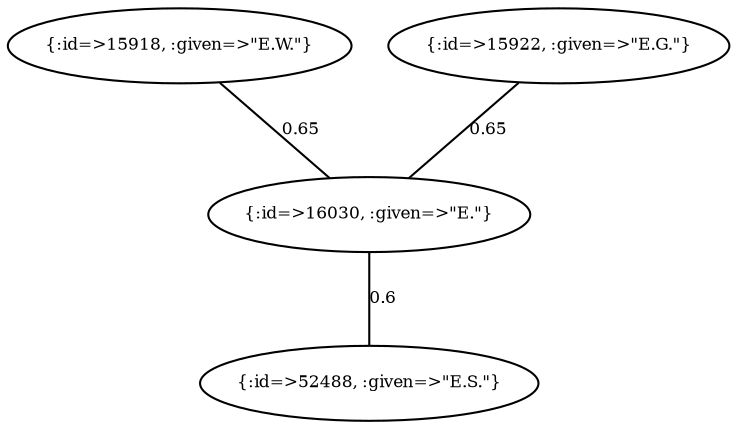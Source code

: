 graph Collector__WeightedGraph {
    "{:id=>15918, :given=>\"E.W.\"}" [
        fontsize = 8,
        label = "{:id=>15918, :given=>\"E.W.\"}"
    ]

    "{:id=>15922, :given=>\"E.G.\"}" [
        fontsize = 8,
        label = "{:id=>15922, :given=>\"E.G.\"}"
    ]

    "{:id=>16030, :given=>\"E.\"}" [
        fontsize = 8,
        label = "{:id=>16030, :given=>\"E.\"}"
    ]

    "{:id=>52488, :given=>\"E.S.\"}" [
        fontsize = 8,
        label = "{:id=>52488, :given=>\"E.S.\"}"
    ]

    "{:id=>15918, :given=>\"E.W.\"}" -- "{:id=>16030, :given=>\"E.\"}" [
        fontsize = 8,
        label = 0.65
    ]

    "{:id=>15922, :given=>\"E.G.\"}" -- "{:id=>16030, :given=>\"E.\"}" [
        fontsize = 8,
        label = 0.65
    ]

    "{:id=>16030, :given=>\"E.\"}" -- "{:id=>52488, :given=>\"E.S.\"}" [
        fontsize = 8,
        label = 0.6
    ]
}
